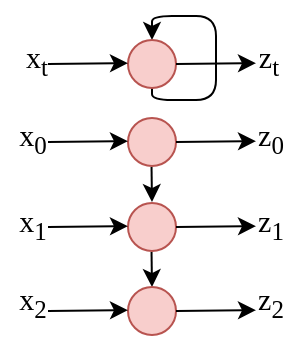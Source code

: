 <mxfile version="20.0.4" type="google"><diagram id="fCUIufBdX_VDUgZSj8Lk" name="Page-1"><mxGraphModel grid="0" page="1" gridSize="10" guides="1" tooltips="1" connect="1" arrows="1" fold="1" pageScale="1" pageWidth="827" pageHeight="1169" math="0" shadow="0"><root><mxCell id="0"/><mxCell id="1" parent="0"/><mxCell id="oSHmZrEYix_nr8y57FTY-2" value="" style="ellipse;whiteSpace=wrap;html=1;aspect=fixed;fillColor=#f8cecc;strokeColor=#b85450;" vertex="1" parent="1"><mxGeometry x="368" y="209" width="24" height="24" as="geometry"/></mxCell><mxCell id="oSHmZrEYix_nr8y57FTY-7" value="" style="endArrow=classic;html=1;rounded=0;entryX=0;entryY=0.5;entryDx=0;entryDy=0;" edge="1" parent="1"><mxGeometry width="50" height="50" relative="1" as="geometry"><mxPoint x="328" y="221" as="sourcePoint"/><mxPoint x="368.0" y="220.58" as="targetPoint"/></mxGeometry></mxCell><mxCell id="oSHmZrEYix_nr8y57FTY-8" value="" style="endArrow=classic;html=1;rounded=0;" edge="1" parent="1"><mxGeometry width="50" height="50" relative="1" as="geometry"><mxPoint x="379.77" y="233.5" as="sourcePoint"/><mxPoint x="380" y="251" as="targetPoint"/></mxGeometry></mxCell><mxCell id="oSHmZrEYix_nr8y57FTY-32" value="" style="endArrow=classic;html=1;rounded=0;entryX=0;entryY=0.5;entryDx=0;entryDy=0;" edge="1" parent="1"><mxGeometry width="50" height="50" relative="1" as="geometry"><mxPoint x="392" y="221" as="sourcePoint"/><mxPoint x="432.0" y="220.58" as="targetPoint"/></mxGeometry></mxCell><mxCell id="oSHmZrEYix_nr8y57FTY-48" style="edgeStyle=orthogonalEdgeStyle;rounded=1;orthogonalLoop=1;jettySize=auto;html=1;exitX=0.5;exitY=1;exitDx=0;exitDy=0;fontFamily=Times New Roman;fontSize=15;entryX=0.5;entryY=0;entryDx=0;entryDy=0;" edge="1" parent="1" source="oSHmZrEYix_nr8y57FTY-38" target="oSHmZrEYix_nr8y57FTY-38"><mxGeometry relative="1" as="geometry"><mxPoint x="380.333" y="150" as="targetPoint"/><Array as="points"><mxPoint x="380" y="200"/><mxPoint x="412" y="200"/><mxPoint x="412" y="158"/><mxPoint x="380" y="158"/></Array></mxGeometry></mxCell><mxCell id="oSHmZrEYix_nr8y57FTY-38" value="" style="ellipse;whiteSpace=wrap;html=1;aspect=fixed;fillColor=#f8cecc;strokeColor=#b85450;" vertex="1" parent="1"><mxGeometry x="368" y="170" width="24" height="24" as="geometry"/></mxCell><mxCell id="oSHmZrEYix_nr8y57FTY-39" value="" style="endArrow=classic;html=1;rounded=0;entryX=0;entryY=0.5;entryDx=0;entryDy=0;" edge="1" parent="1"><mxGeometry width="50" height="50" relative="1" as="geometry"><mxPoint x="328" y="182" as="sourcePoint"/><mxPoint x="368.0" y="181.58" as="targetPoint"/></mxGeometry></mxCell><mxCell id="oSHmZrEYix_nr8y57FTY-40" value="" style="endArrow=classic;html=1;rounded=0;entryX=0;entryY=0.5;entryDx=0;entryDy=0;" edge="1" parent="1"><mxGeometry width="50" height="50" relative="1" as="geometry"><mxPoint x="392" y="182" as="sourcePoint"/><mxPoint x="432.0" y="181.58" as="targetPoint"/></mxGeometry></mxCell><mxCell id="oSHmZrEYix_nr8y57FTY-45" value="z&lt;sub&gt;t&lt;/sub&gt;" style="text;html=1;align=center;verticalAlign=middle;resizable=0;points=[];autosize=1;strokeColor=none;fillColor=none;fontFamily=Times New Roman;fontSize=15;" vertex="1" parent="1"><mxGeometry x="424" y="163" width="28" height="33" as="geometry"/></mxCell><mxCell id="oSHmZrEYix_nr8y57FTY-46" value="x&lt;sub&gt;t&lt;/sub&gt;" style="text;html=1;align=center;verticalAlign=middle;resizable=0;points=[];autosize=1;strokeColor=none;fillColor=none;fontFamily=Times New Roman;fontSize=15;" vertex="1" parent="1"><mxGeometry x="307" y="163" width="29" height="33" as="geometry"/></mxCell><mxCell id="oSHmZrEYix_nr8y57FTY-67" value="" style="ellipse;whiteSpace=wrap;html=1;aspect=fixed;fillColor=#f8cecc;strokeColor=#b85450;" vertex="1" parent="1"><mxGeometry x="368" y="251.5" width="24" height="24" as="geometry"/></mxCell><mxCell id="oSHmZrEYix_nr8y57FTY-68" value="" style="endArrow=classic;html=1;rounded=0;entryX=0;entryY=0.5;entryDx=0;entryDy=0;" edge="1" parent="1"><mxGeometry width="50" height="50" relative="1" as="geometry"><mxPoint x="328" y="263.5" as="sourcePoint"/><mxPoint x="368.0" y="263.08" as="targetPoint"/></mxGeometry></mxCell><mxCell id="oSHmZrEYix_nr8y57FTY-69" value="" style="endArrow=classic;html=1;rounded=0;" edge="1" parent="1"><mxGeometry width="50" height="50" relative="1" as="geometry"><mxPoint x="379.77" y="276" as="sourcePoint"/><mxPoint x="380" y="293.5" as="targetPoint"/></mxGeometry></mxCell><mxCell id="oSHmZrEYix_nr8y57FTY-70" value="" style="endArrow=classic;html=1;rounded=0;entryX=0;entryY=0.5;entryDx=0;entryDy=0;" edge="1" parent="1"><mxGeometry width="50" height="50" relative="1" as="geometry"><mxPoint x="392" y="263.5" as="sourcePoint"/><mxPoint x="432.0" y="263.08" as="targetPoint"/></mxGeometry></mxCell><mxCell id="oSHmZrEYix_nr8y57FTY-73" value="" style="ellipse;whiteSpace=wrap;html=1;aspect=fixed;fillColor=#f8cecc;strokeColor=#b85450;" vertex="1" parent="1"><mxGeometry x="368" y="293.5" width="24" height="24" as="geometry"/></mxCell><mxCell id="oSHmZrEYix_nr8y57FTY-74" value="" style="endArrow=classic;html=1;rounded=0;entryX=0;entryY=0.5;entryDx=0;entryDy=0;" edge="1" parent="1"><mxGeometry width="50" height="50" relative="1" as="geometry"><mxPoint x="328" y="305.5" as="sourcePoint"/><mxPoint x="368.0" y="305.08" as="targetPoint"/></mxGeometry></mxCell><mxCell id="oSHmZrEYix_nr8y57FTY-76" value="" style="endArrow=classic;html=1;rounded=0;entryX=0;entryY=0.5;entryDx=0;entryDy=0;" edge="1" parent="1"><mxGeometry width="50" height="50" relative="1" as="geometry"><mxPoint x="392" y="305.5" as="sourcePoint"/><mxPoint x="432.0" y="305.08" as="targetPoint"/></mxGeometry></mxCell><mxCell id="oSHmZrEYix_nr8y57FTY-81" value="x&lt;sub&gt;0&lt;/sub&gt;" style="text;html=1;align=center;verticalAlign=middle;resizable=0;points=[];autosize=1;strokeColor=none;fillColor=none;fontFamily=Times New Roman;fontSize=15;" vertex="1" parent="1"><mxGeometry x="304" y="202" width="32" height="33" as="geometry"/></mxCell><mxCell id="oSHmZrEYix_nr8y57FTY-84" value="z&lt;sub&gt;0&lt;/sub&gt;" style="text;html=1;align=center;verticalAlign=middle;resizable=0;points=[];autosize=1;strokeColor=none;fillColor=none;fontFamily=Times New Roman;fontSize=15;" vertex="1" parent="1"><mxGeometry x="423.5" y="202" width="31" height="33" as="geometry"/></mxCell><mxCell id="oSHmZrEYix_nr8y57FTY-85" value="x&lt;sub&gt;1&lt;/sub&gt;" style="text;html=1;align=center;verticalAlign=middle;resizable=0;points=[];autosize=1;strokeColor=none;fillColor=none;fontFamily=Times New Roman;fontSize=15;" vertex="1" parent="1"><mxGeometry x="304" y="245" width="32" height="33" as="geometry"/></mxCell><mxCell id="oSHmZrEYix_nr8y57FTY-86" value="z&lt;sub&gt;1&lt;/sub&gt;" style="text;html=1;align=center;verticalAlign=middle;resizable=0;points=[];autosize=1;strokeColor=none;fillColor=none;fontFamily=Times New Roman;fontSize=15;" vertex="1" parent="1"><mxGeometry x="423.5" y="245" width="31" height="33" as="geometry"/></mxCell><mxCell id="oSHmZrEYix_nr8y57FTY-87" value="x&lt;sub&gt;2&lt;/sub&gt;" style="text;html=1;align=center;verticalAlign=middle;resizable=0;points=[];autosize=1;strokeColor=none;fillColor=none;fontFamily=Times New Roman;fontSize=15;" vertex="1" parent="1"><mxGeometry x="304" y="284.5" width="32" height="33" as="geometry"/></mxCell><mxCell id="oSHmZrEYix_nr8y57FTY-88" value="z&lt;sub&gt;2&lt;/sub&gt;" style="text;html=1;align=center;verticalAlign=middle;resizable=0;points=[];autosize=1;strokeColor=none;fillColor=none;fontFamily=Times New Roman;fontSize=15;" vertex="1" parent="1"><mxGeometry x="423.5" y="284.5" width="31" height="33" as="geometry"/></mxCell></root></mxGraphModel></diagram></mxfile>